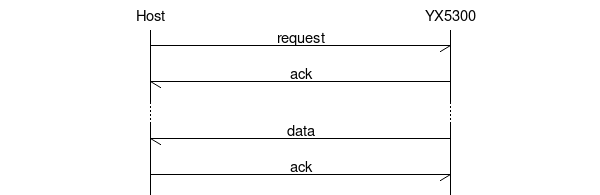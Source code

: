 msc 
{
   Host,YX5300;
   Host->YX5300 [label=request];
   Host<-YX5300 [label=ack];
   ...;
   Host<-YX5300 [label=data];
   Host->YX5300 [label=ack];
}